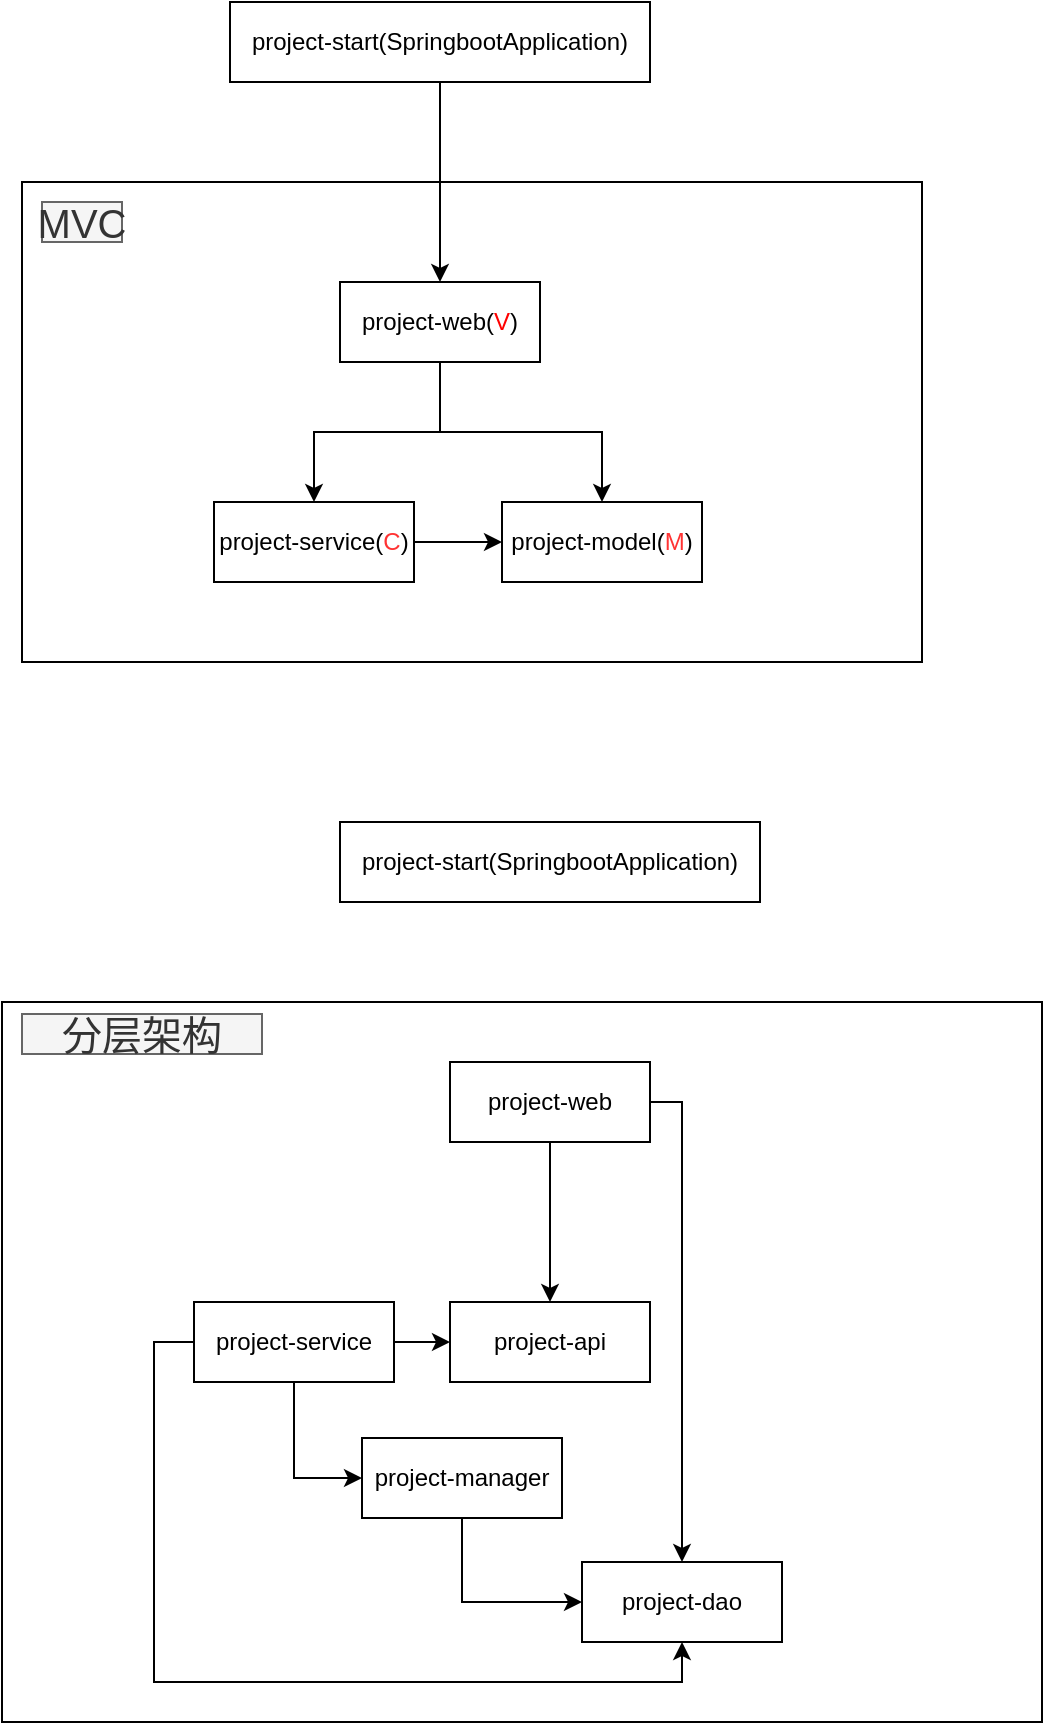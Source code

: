<mxfile version="15.0.3" type="github"><diagram id="KGDulc9MzGzoQKtPglUR" name="Page-1"><mxGraphModel dx="1186" dy="764" grid="1" gridSize="10" guides="1" tooltips="1" connect="1" arrows="1" fold="1" page="1" pageScale="1" pageWidth="827" pageHeight="1169" math="0" shadow="0"><root><mxCell id="0"/><mxCell id="1" parent="0"/><mxCell id="t-poVXEJpt8wxKo18KIl-13" value="" style="rounded=0;whiteSpace=wrap;html=1;fontSize=20;" vertex="1" parent="1"><mxGeometry x="100" y="330" width="450" height="240" as="geometry"/></mxCell><mxCell id="t-poVXEJpt8wxKo18KIl-14" style="edgeStyle=orthogonalEdgeStyle;rounded=0;orthogonalLoop=1;jettySize=auto;html=1;exitX=0.5;exitY=1;exitDx=0;exitDy=0;fontSize=20;entryX=0.5;entryY=0;entryDx=0;entryDy=0;" edge="1" parent="1" source="t-poVXEJpt8wxKo18KIl-1" target="t-poVXEJpt8wxKo18KIl-2"><mxGeometry relative="1" as="geometry"><mxPoint x="399" y="290" as="sourcePoint"/><mxPoint x="310" y="390" as="targetPoint"/></mxGeometry></mxCell><mxCell id="t-poVXEJpt8wxKo18KIl-1" value="project-start(SpringbootApplication)" style="rounded=0;whiteSpace=wrap;html=1;" vertex="1" parent="1"><mxGeometry x="204" y="240" width="210" height="40" as="geometry"/></mxCell><mxCell id="t-poVXEJpt8wxKo18KIl-9" style="edgeStyle=orthogonalEdgeStyle;rounded=0;orthogonalLoop=1;jettySize=auto;html=1;exitX=0.5;exitY=1;exitDx=0;exitDy=0;entryX=0.5;entryY=0;entryDx=0;entryDy=0;" edge="1" parent="1" source="t-poVXEJpt8wxKo18KIl-2" target="t-poVXEJpt8wxKo18KIl-3"><mxGeometry relative="1" as="geometry"/></mxCell><mxCell id="t-poVXEJpt8wxKo18KIl-15" style="edgeStyle=orthogonalEdgeStyle;rounded=0;orthogonalLoop=1;jettySize=auto;html=1;exitX=0.5;exitY=1;exitDx=0;exitDy=0;fontSize=20;" edge="1" parent="1" source="t-poVXEJpt8wxKo18KIl-2" target="t-poVXEJpt8wxKo18KIl-4"><mxGeometry relative="1" as="geometry"/></mxCell><mxCell id="t-poVXEJpt8wxKo18KIl-2" value="project-web(&lt;font color=&quot;#ff0000&quot;&gt;V&lt;/font&gt;)" style="rounded=0;whiteSpace=wrap;html=1;" vertex="1" parent="1"><mxGeometry x="259" y="380" width="100" height="40" as="geometry"/></mxCell><mxCell id="t-poVXEJpt8wxKo18KIl-7" style="edgeStyle=orthogonalEdgeStyle;rounded=0;orthogonalLoop=1;jettySize=auto;html=1;exitX=1;exitY=0.5;exitDx=0;exitDy=0;entryX=0;entryY=0.5;entryDx=0;entryDy=0;" edge="1" parent="1" source="t-poVXEJpt8wxKo18KIl-3" target="t-poVXEJpt8wxKo18KIl-4"><mxGeometry relative="1" as="geometry"/></mxCell><mxCell id="t-poVXEJpt8wxKo18KIl-3" value="project-service(&lt;font color=&quot;#ff3333&quot;&gt;C&lt;/font&gt;)" style="rounded=0;whiteSpace=wrap;html=1;" vertex="1" parent="1"><mxGeometry x="196" y="490" width="100" height="40" as="geometry"/></mxCell><mxCell id="t-poVXEJpt8wxKo18KIl-4" value="project-model(&lt;font color=&quot;#ff3333&quot;&gt;M&lt;/font&gt;)" style="rounded=0;whiteSpace=wrap;html=1;" vertex="1" parent="1"><mxGeometry x="340" y="490" width="100" height="40" as="geometry"/></mxCell><mxCell id="t-poVXEJpt8wxKo18KIl-11" value="MVC" style="text;html=1;strokeColor=#666666;fillColor=#f5f5f5;align=center;verticalAlign=middle;whiteSpace=wrap;rounded=0;fontSize=20;fontColor=#333333;" vertex="1" parent="1"><mxGeometry x="110" y="340" width="40" height="20" as="geometry"/></mxCell><mxCell id="t-poVXEJpt8wxKo18KIl-16" value="" style="rounded=0;whiteSpace=wrap;html=1;fontSize=20;" vertex="1" parent="1"><mxGeometry x="90" y="740" width="520" height="360" as="geometry"/></mxCell><mxCell id="t-poVXEJpt8wxKo18KIl-18" value="project-start(SpringbootApplication)" style="rounded=0;whiteSpace=wrap;html=1;" vertex="1" parent="1"><mxGeometry x="259" y="650" width="210" height="40" as="geometry"/></mxCell><mxCell id="t-poVXEJpt8wxKo18KIl-19" style="edgeStyle=orthogonalEdgeStyle;rounded=0;orthogonalLoop=1;jettySize=auto;html=1;exitX=0.5;exitY=1;exitDx=0;exitDy=0;entryX=0.5;entryY=0;entryDx=0;entryDy=0;" edge="1" parent="1" source="t-poVXEJpt8wxKo18KIl-21" target="t-poVXEJpt8wxKo18KIl-23"><mxGeometry relative="1" as="geometry"/></mxCell><mxCell id="t-poVXEJpt8wxKo18KIl-20" style="edgeStyle=orthogonalEdgeStyle;rounded=0;orthogonalLoop=1;jettySize=auto;html=1;exitX=1;exitY=0.5;exitDx=0;exitDy=0;fontSize=20;" edge="1" parent="1" source="t-poVXEJpt8wxKo18KIl-21" target="t-poVXEJpt8wxKo18KIl-24"><mxGeometry relative="1" as="geometry"><Array as="points"><mxPoint x="430" y="790"/></Array></mxGeometry></mxCell><mxCell id="t-poVXEJpt8wxKo18KIl-21" value="project-web" style="rounded=0;whiteSpace=wrap;html=1;" vertex="1" parent="1"><mxGeometry x="314" y="770" width="100" height="40" as="geometry"/></mxCell><mxCell id="t-poVXEJpt8wxKo18KIl-23" value="project-api" style="rounded=0;whiteSpace=wrap;html=1;" vertex="1" parent="1"><mxGeometry x="314" y="890" width="100" height="40" as="geometry"/></mxCell><mxCell id="t-poVXEJpt8wxKo18KIl-24" value="project-dao" style="rounded=0;whiteSpace=wrap;html=1;" vertex="1" parent="1"><mxGeometry x="380" y="1020" width="100" height="40" as="geometry"/></mxCell><mxCell id="t-poVXEJpt8wxKo18KIl-25" value="分层架构" style="text;html=1;strokeColor=#666666;fillColor=#f5f5f5;align=center;verticalAlign=middle;whiteSpace=wrap;rounded=0;fontSize=20;fontColor=#333333;" vertex="1" parent="1"><mxGeometry x="100" y="746" width="120" height="20" as="geometry"/></mxCell><mxCell id="t-poVXEJpt8wxKo18KIl-33" style="edgeStyle=orthogonalEdgeStyle;rounded=0;orthogonalLoop=1;jettySize=auto;html=1;exitX=0.5;exitY=1;exitDx=0;exitDy=0;entryX=0;entryY=0.5;entryDx=0;entryDy=0;fontSize=20;" edge="1" parent="1" source="t-poVXEJpt8wxKo18KIl-27" target="t-poVXEJpt8wxKo18KIl-28"><mxGeometry relative="1" as="geometry"/></mxCell><mxCell id="t-poVXEJpt8wxKo18KIl-36" style="edgeStyle=orthogonalEdgeStyle;rounded=0;orthogonalLoop=1;jettySize=auto;html=1;exitX=0;exitY=0.5;exitDx=0;exitDy=0;entryX=0.5;entryY=1;entryDx=0;entryDy=0;fontSize=20;" edge="1" parent="1" source="t-poVXEJpt8wxKo18KIl-27" target="t-poVXEJpt8wxKo18KIl-24"><mxGeometry relative="1" as="geometry"/></mxCell><mxCell id="t-poVXEJpt8wxKo18KIl-37" style="edgeStyle=orthogonalEdgeStyle;rounded=0;orthogonalLoop=1;jettySize=auto;html=1;exitX=1;exitY=0.5;exitDx=0;exitDy=0;entryX=0;entryY=0.5;entryDx=0;entryDy=0;fontSize=20;" edge="1" parent="1" source="t-poVXEJpt8wxKo18KIl-27" target="t-poVXEJpt8wxKo18KIl-23"><mxGeometry relative="1" as="geometry"/></mxCell><mxCell id="t-poVXEJpt8wxKo18KIl-27" value="project-service" style="rounded=0;whiteSpace=wrap;html=1;" vertex="1" parent="1"><mxGeometry x="186" y="890" width="100" height="40" as="geometry"/></mxCell><mxCell id="t-poVXEJpt8wxKo18KIl-34" style="edgeStyle=orthogonalEdgeStyle;rounded=0;orthogonalLoop=1;jettySize=auto;html=1;exitX=0.5;exitY=1;exitDx=0;exitDy=0;entryX=0;entryY=0.5;entryDx=0;entryDy=0;fontSize=20;" edge="1" parent="1" source="t-poVXEJpt8wxKo18KIl-28" target="t-poVXEJpt8wxKo18KIl-24"><mxGeometry relative="1" as="geometry"/></mxCell><mxCell id="t-poVXEJpt8wxKo18KIl-28" value="project-manager" style="rounded=0;whiteSpace=wrap;html=1;" vertex="1" parent="1"><mxGeometry x="270" y="958" width="100" height="40" as="geometry"/></mxCell></root></mxGraphModel></diagram></mxfile>
